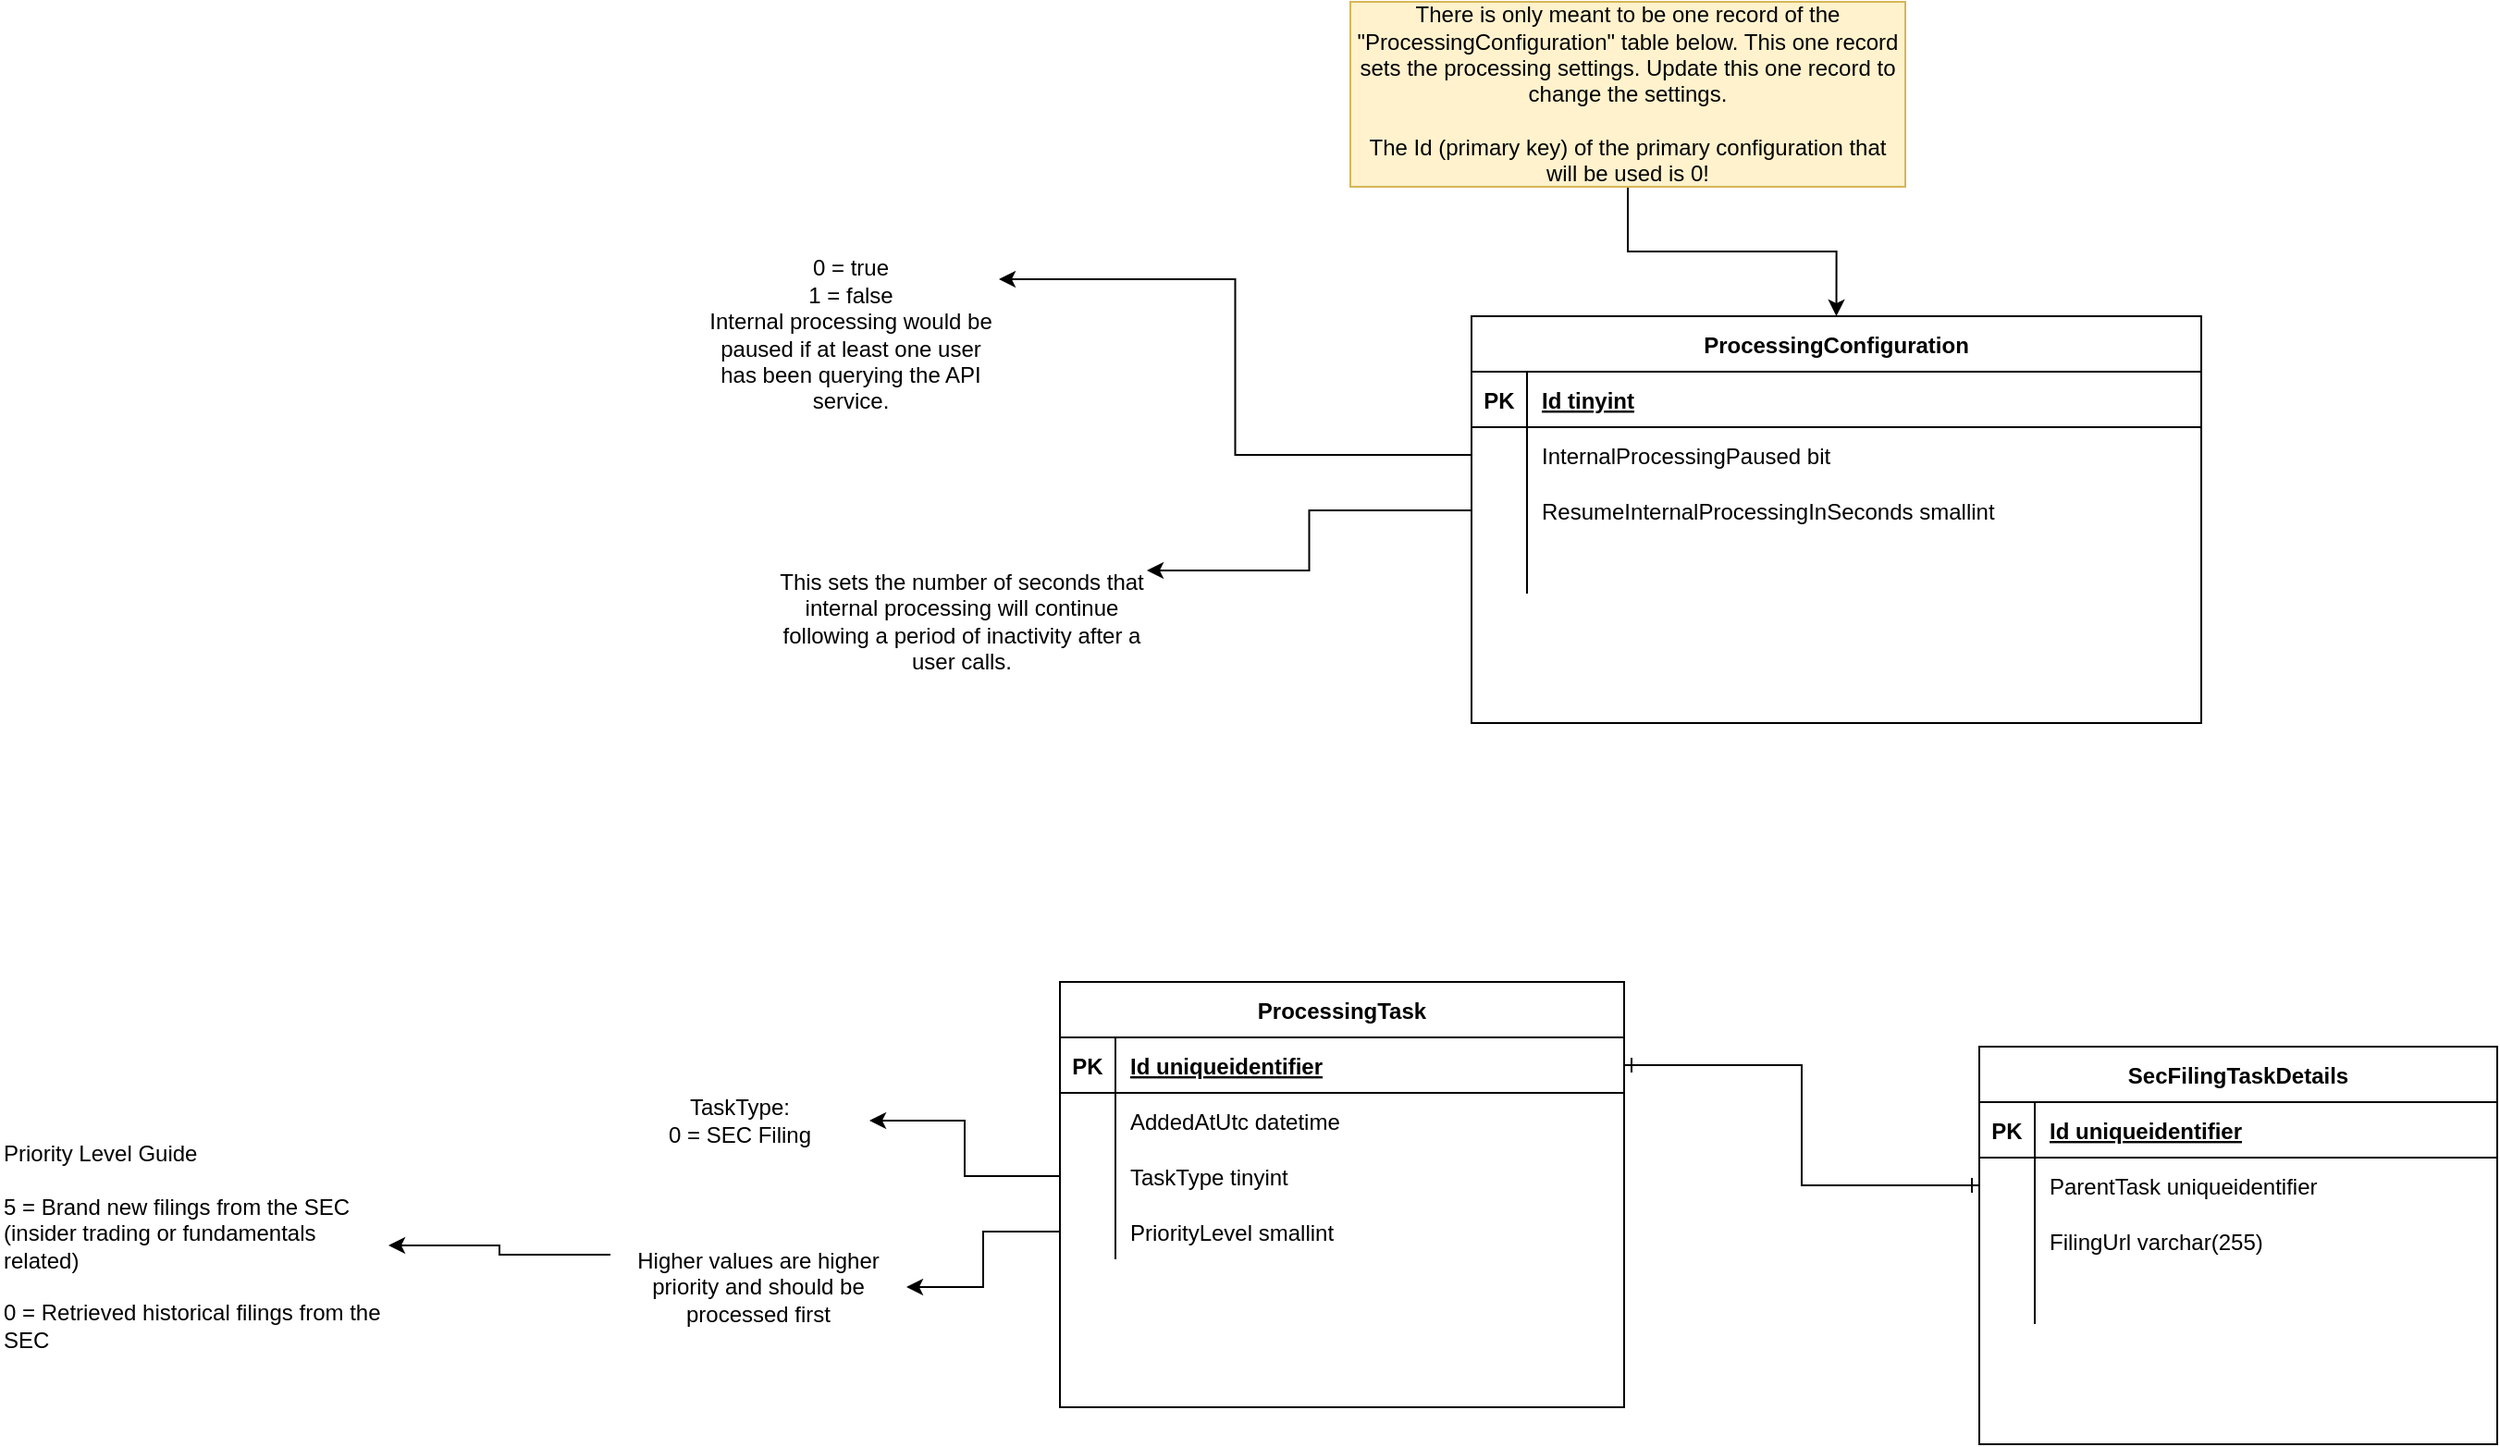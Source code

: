 <mxfile version="14.7.6" type="device"><diagram id="chCrNx0id62vPnrjSGK8" name="Processing"><mxGraphModel dx="1952" dy="1714" grid="1" gridSize="10" guides="1" tooltips="1" connect="1" arrows="1" fold="1" page="1" pageScale="1" pageWidth="850" pageHeight="1100" math="0" shadow="0"><root><mxCell id="0"/><mxCell id="1" parent="0"/><mxCell id="JX-lbbVhDs74iI9ARO3D-1" value="ProcessingTask" style="shape=table;startSize=30;container=1;collapsible=1;childLayout=tableLayout;fixedRows=1;rowLines=0;fontStyle=1;align=center;resizeLast=1;" parent="1" vertex="1"><mxGeometry x="273" y="180" width="305" height="230" as="geometry"/></mxCell><mxCell id="JX-lbbVhDs74iI9ARO3D-2" value="" style="shape=partialRectangle;collapsible=0;dropTarget=0;pointerEvents=0;fillColor=none;top=0;left=0;bottom=1;right=0;points=[[0,0.5],[1,0.5]];portConstraint=eastwest;" parent="JX-lbbVhDs74iI9ARO3D-1" vertex="1"><mxGeometry y="30" width="305" height="30" as="geometry"/></mxCell><mxCell id="JX-lbbVhDs74iI9ARO3D-3" value="PK" style="shape=partialRectangle;connectable=0;fillColor=none;top=0;left=0;bottom=0;right=0;fontStyle=1;overflow=hidden;" parent="JX-lbbVhDs74iI9ARO3D-2" vertex="1"><mxGeometry width="30" height="30" as="geometry"/></mxCell><mxCell id="JX-lbbVhDs74iI9ARO3D-4" value="Id uniqueidentifier" style="shape=partialRectangle;connectable=0;fillColor=none;top=0;left=0;bottom=0;right=0;align=left;spacingLeft=6;fontStyle=5;overflow=hidden;" parent="JX-lbbVhDs74iI9ARO3D-2" vertex="1"><mxGeometry x="30" width="275" height="30" as="geometry"/></mxCell><mxCell id="JX-lbbVhDs74iI9ARO3D-5" value="" style="shape=partialRectangle;collapsible=0;dropTarget=0;pointerEvents=0;fillColor=none;top=0;left=0;bottom=0;right=0;points=[[0,0.5],[1,0.5]];portConstraint=eastwest;" parent="JX-lbbVhDs74iI9ARO3D-1" vertex="1"><mxGeometry y="60" width="305" height="30" as="geometry"/></mxCell><mxCell id="JX-lbbVhDs74iI9ARO3D-6" value="" style="shape=partialRectangle;connectable=0;fillColor=none;top=0;left=0;bottom=0;right=0;editable=1;overflow=hidden;" parent="JX-lbbVhDs74iI9ARO3D-5" vertex="1"><mxGeometry width="30" height="30" as="geometry"/></mxCell><mxCell id="JX-lbbVhDs74iI9ARO3D-7" value="AddedAtUtc datetime" style="shape=partialRectangle;connectable=0;fillColor=none;top=0;left=0;bottom=0;right=0;align=left;spacingLeft=6;overflow=hidden;" parent="JX-lbbVhDs74iI9ARO3D-5" vertex="1"><mxGeometry x="30" width="275" height="30" as="geometry"/></mxCell><mxCell id="JX-lbbVhDs74iI9ARO3D-8" value="" style="shape=partialRectangle;collapsible=0;dropTarget=0;pointerEvents=0;fillColor=none;top=0;left=0;bottom=0;right=0;points=[[0,0.5],[1,0.5]];portConstraint=eastwest;" parent="JX-lbbVhDs74iI9ARO3D-1" vertex="1"><mxGeometry y="90" width="305" height="30" as="geometry"/></mxCell><mxCell id="JX-lbbVhDs74iI9ARO3D-9" value="" style="shape=partialRectangle;connectable=0;fillColor=none;top=0;left=0;bottom=0;right=0;editable=1;overflow=hidden;" parent="JX-lbbVhDs74iI9ARO3D-8" vertex="1"><mxGeometry width="30" height="30" as="geometry"/></mxCell><mxCell id="JX-lbbVhDs74iI9ARO3D-10" value="TaskType tinyint" style="shape=partialRectangle;connectable=0;fillColor=none;top=0;left=0;bottom=0;right=0;align=left;spacingLeft=6;overflow=hidden;" parent="JX-lbbVhDs74iI9ARO3D-8" vertex="1"><mxGeometry x="30" width="275" height="30" as="geometry"/></mxCell><mxCell id="JX-lbbVhDs74iI9ARO3D-11" value="" style="shape=partialRectangle;collapsible=0;dropTarget=0;pointerEvents=0;fillColor=none;top=0;left=0;bottom=0;right=0;points=[[0,0.5],[1,0.5]];portConstraint=eastwest;" parent="JX-lbbVhDs74iI9ARO3D-1" vertex="1"><mxGeometry y="120" width="305" height="30" as="geometry"/></mxCell><mxCell id="JX-lbbVhDs74iI9ARO3D-12" value="" style="shape=partialRectangle;connectable=0;fillColor=none;top=0;left=0;bottom=0;right=0;editable=1;overflow=hidden;" parent="JX-lbbVhDs74iI9ARO3D-11" vertex="1"><mxGeometry width="30" height="30" as="geometry"/></mxCell><mxCell id="JX-lbbVhDs74iI9ARO3D-13" value="PriorityLevel smallint" style="shape=partialRectangle;connectable=0;fillColor=none;top=0;left=0;bottom=0;right=0;align=left;spacingLeft=6;overflow=hidden;" parent="JX-lbbVhDs74iI9ARO3D-11" vertex="1"><mxGeometry x="30" width="275" height="30" as="geometry"/></mxCell><mxCell id="JX-lbbVhDs74iI9ARO3D-14" value="TaskType:&lt;br&gt;0 = SEC Filing" style="text;html=1;strokeColor=none;fillColor=none;align=center;verticalAlign=middle;whiteSpace=wrap;rounded=0;" parent="1" vertex="1"><mxGeometry x="30" y="220" width="140" height="70" as="geometry"/></mxCell><mxCell id="JX-lbbVhDs74iI9ARO3D-15" style="edgeStyle=orthogonalEdgeStyle;rounded=0;orthogonalLoop=1;jettySize=auto;html=1;exitX=0;exitY=0.5;exitDx=0;exitDy=0;entryX=1;entryY=0.5;entryDx=0;entryDy=0;" parent="1" source="JX-lbbVhDs74iI9ARO3D-8" target="JX-lbbVhDs74iI9ARO3D-14" edge="1"><mxGeometry relative="1" as="geometry"/></mxCell><mxCell id="JX-lbbVhDs74iI9ARO3D-16" value="SecFilingTaskDetails" style="shape=table;startSize=30;container=1;collapsible=1;childLayout=tableLayout;fixedRows=1;rowLines=0;fontStyle=1;align=center;resizeLast=1;" parent="1" vertex="1"><mxGeometry x="770" y="215" width="280" height="215" as="geometry"/></mxCell><mxCell id="JX-lbbVhDs74iI9ARO3D-17" value="" style="shape=partialRectangle;collapsible=0;dropTarget=0;pointerEvents=0;fillColor=none;top=0;left=0;bottom=1;right=0;points=[[0,0.5],[1,0.5]];portConstraint=eastwest;" parent="JX-lbbVhDs74iI9ARO3D-16" vertex="1"><mxGeometry y="30" width="280" height="30" as="geometry"/></mxCell><mxCell id="JX-lbbVhDs74iI9ARO3D-18" value="PK" style="shape=partialRectangle;connectable=0;fillColor=none;top=0;left=0;bottom=0;right=0;fontStyle=1;overflow=hidden;" parent="JX-lbbVhDs74iI9ARO3D-17" vertex="1"><mxGeometry width="30" height="30" as="geometry"/></mxCell><mxCell id="JX-lbbVhDs74iI9ARO3D-19" value="Id uniqueidentifier" style="shape=partialRectangle;connectable=0;fillColor=none;top=0;left=0;bottom=0;right=0;align=left;spacingLeft=6;fontStyle=5;overflow=hidden;" parent="JX-lbbVhDs74iI9ARO3D-17" vertex="1"><mxGeometry x="30" width="250" height="30" as="geometry"/></mxCell><mxCell id="JX-lbbVhDs74iI9ARO3D-20" value="" style="shape=partialRectangle;collapsible=0;dropTarget=0;pointerEvents=0;fillColor=none;top=0;left=0;bottom=0;right=0;points=[[0,0.5],[1,0.5]];portConstraint=eastwest;" parent="JX-lbbVhDs74iI9ARO3D-16" vertex="1"><mxGeometry y="60" width="280" height="30" as="geometry"/></mxCell><mxCell id="JX-lbbVhDs74iI9ARO3D-21" value="" style="shape=partialRectangle;connectable=0;fillColor=none;top=0;left=0;bottom=0;right=0;editable=1;overflow=hidden;" parent="JX-lbbVhDs74iI9ARO3D-20" vertex="1"><mxGeometry width="30" height="30" as="geometry"/></mxCell><mxCell id="JX-lbbVhDs74iI9ARO3D-22" value="ParentTask uniqueidentifier" style="shape=partialRectangle;connectable=0;fillColor=none;top=0;left=0;bottom=0;right=0;align=left;spacingLeft=6;overflow=hidden;" parent="JX-lbbVhDs74iI9ARO3D-20" vertex="1"><mxGeometry x="30" width="250" height="30" as="geometry"/></mxCell><mxCell id="JX-lbbVhDs74iI9ARO3D-23" value="" style="shape=partialRectangle;collapsible=0;dropTarget=0;pointerEvents=0;fillColor=none;top=0;left=0;bottom=0;right=0;points=[[0,0.5],[1,0.5]];portConstraint=eastwest;" parent="JX-lbbVhDs74iI9ARO3D-16" vertex="1"><mxGeometry y="90" width="280" height="30" as="geometry"/></mxCell><mxCell id="JX-lbbVhDs74iI9ARO3D-24" value="" style="shape=partialRectangle;connectable=0;fillColor=none;top=0;left=0;bottom=0;right=0;editable=1;overflow=hidden;" parent="JX-lbbVhDs74iI9ARO3D-23" vertex="1"><mxGeometry width="30" height="30" as="geometry"/></mxCell><mxCell id="JX-lbbVhDs74iI9ARO3D-25" value="FilingUrl varchar(255)" style="shape=partialRectangle;connectable=0;fillColor=none;top=0;left=0;bottom=0;right=0;align=left;spacingLeft=6;overflow=hidden;" parent="JX-lbbVhDs74iI9ARO3D-23" vertex="1"><mxGeometry x="30" width="250" height="30" as="geometry"/></mxCell><mxCell id="JX-lbbVhDs74iI9ARO3D-26" value="" style="shape=partialRectangle;collapsible=0;dropTarget=0;pointerEvents=0;fillColor=none;top=0;left=0;bottom=0;right=0;points=[[0,0.5],[1,0.5]];portConstraint=eastwest;" parent="JX-lbbVhDs74iI9ARO3D-16" vertex="1"><mxGeometry y="120" width="280" height="30" as="geometry"/></mxCell><mxCell id="JX-lbbVhDs74iI9ARO3D-27" value="" style="shape=partialRectangle;connectable=0;fillColor=none;top=0;left=0;bottom=0;right=0;editable=1;overflow=hidden;" parent="JX-lbbVhDs74iI9ARO3D-26" vertex="1"><mxGeometry width="30" height="30" as="geometry"/></mxCell><mxCell id="JX-lbbVhDs74iI9ARO3D-28" value="" style="shape=partialRectangle;connectable=0;fillColor=none;top=0;left=0;bottom=0;right=0;align=left;spacingLeft=6;overflow=hidden;" parent="JX-lbbVhDs74iI9ARO3D-26" vertex="1"><mxGeometry x="30" width="250" height="30" as="geometry"/></mxCell><mxCell id="O-Zg7cDEJFuEonpi_grE-2" style="edgeStyle=orthogonalEdgeStyle;rounded=0;orthogonalLoop=1;jettySize=auto;html=1;exitX=0;exitY=0.25;exitDx=0;exitDy=0;entryX=1;entryY=0.5;entryDx=0;entryDy=0;" edge="1" parent="1" source="JX-lbbVhDs74iI9ARO3D-29" target="O-Zg7cDEJFuEonpi_grE-1"><mxGeometry relative="1" as="geometry"/></mxCell><mxCell id="JX-lbbVhDs74iI9ARO3D-29" value="Higher values are higher priority and should be processed first" style="text;html=1;strokeColor=none;fillColor=none;align=center;verticalAlign=middle;whiteSpace=wrap;rounded=0;" parent="1" vertex="1"><mxGeometry x="30" y="310" width="160" height="70" as="geometry"/></mxCell><mxCell id="JX-lbbVhDs74iI9ARO3D-30" style="edgeStyle=orthogonalEdgeStyle;rounded=0;orthogonalLoop=1;jettySize=auto;html=1;exitX=0;exitY=0.5;exitDx=0;exitDy=0;entryX=1;entryY=0.5;entryDx=0;entryDy=0;" parent="1" source="JX-lbbVhDs74iI9ARO3D-11" target="JX-lbbVhDs74iI9ARO3D-29" edge="1"><mxGeometry relative="1" as="geometry"/></mxCell><mxCell id="JX-lbbVhDs74iI9ARO3D-31" style="edgeStyle=orthogonalEdgeStyle;rounded=0;orthogonalLoop=1;jettySize=auto;html=1;exitX=0;exitY=0.5;exitDx=0;exitDy=0;entryX=1;entryY=0.5;entryDx=0;entryDy=0;endArrow=ERone;endFill=0;startArrow=ERone;startFill=0;" parent="1" source="JX-lbbVhDs74iI9ARO3D-20" target="JX-lbbVhDs74iI9ARO3D-2" edge="1"><mxGeometry relative="1" as="geometry"/></mxCell><mxCell id="JX-lbbVhDs74iI9ARO3D-33" value="ProcessingConfiguration" style="shape=table;startSize=30;container=1;collapsible=1;childLayout=tableLayout;fixedRows=1;rowLines=0;fontStyle=1;align=center;resizeLast=1;" parent="1" vertex="1"><mxGeometry x="495.5" y="-180" width="394.5" height="220" as="geometry"/></mxCell><mxCell id="JX-lbbVhDs74iI9ARO3D-34" value="" style="shape=partialRectangle;collapsible=0;dropTarget=0;pointerEvents=0;fillColor=none;top=0;left=0;bottom=1;right=0;points=[[0,0.5],[1,0.5]];portConstraint=eastwest;" parent="JX-lbbVhDs74iI9ARO3D-33" vertex="1"><mxGeometry y="30" width="394.5" height="30" as="geometry"/></mxCell><mxCell id="JX-lbbVhDs74iI9ARO3D-35" value="PK" style="shape=partialRectangle;connectable=0;fillColor=none;top=0;left=0;bottom=0;right=0;fontStyle=1;overflow=hidden;" parent="JX-lbbVhDs74iI9ARO3D-34" vertex="1"><mxGeometry width="30" height="30" as="geometry"/></mxCell><mxCell id="JX-lbbVhDs74iI9ARO3D-36" value="Id tinyint" style="shape=partialRectangle;connectable=0;fillColor=none;top=0;left=0;bottom=0;right=0;align=left;spacingLeft=6;fontStyle=5;overflow=hidden;" parent="JX-lbbVhDs74iI9ARO3D-34" vertex="1"><mxGeometry x="30" width="364.5" height="30" as="geometry"/></mxCell><mxCell id="JX-lbbVhDs74iI9ARO3D-37" value="" style="shape=partialRectangle;collapsible=0;dropTarget=0;pointerEvents=0;fillColor=none;top=0;left=0;bottom=0;right=0;points=[[0,0.5],[1,0.5]];portConstraint=eastwest;" parent="JX-lbbVhDs74iI9ARO3D-33" vertex="1"><mxGeometry y="60" width="394.5" height="30" as="geometry"/></mxCell><mxCell id="JX-lbbVhDs74iI9ARO3D-38" value="" style="shape=partialRectangle;connectable=0;fillColor=none;top=0;left=0;bottom=0;right=0;editable=1;overflow=hidden;" parent="JX-lbbVhDs74iI9ARO3D-37" vertex="1"><mxGeometry width="30" height="30" as="geometry"/></mxCell><mxCell id="JX-lbbVhDs74iI9ARO3D-39" value="InternalProcessingPaused bit" style="shape=partialRectangle;connectable=0;fillColor=none;top=0;left=0;bottom=0;right=0;align=left;spacingLeft=6;overflow=hidden;" parent="JX-lbbVhDs74iI9ARO3D-37" vertex="1"><mxGeometry x="30" width="364.5" height="30" as="geometry"/></mxCell><mxCell id="JX-lbbVhDs74iI9ARO3D-40" value="" style="shape=partialRectangle;collapsible=0;dropTarget=0;pointerEvents=0;fillColor=none;top=0;left=0;bottom=0;right=0;points=[[0,0.5],[1,0.5]];portConstraint=eastwest;" parent="JX-lbbVhDs74iI9ARO3D-33" vertex="1"><mxGeometry y="90" width="394.5" height="30" as="geometry"/></mxCell><mxCell id="JX-lbbVhDs74iI9ARO3D-41" value="" style="shape=partialRectangle;connectable=0;fillColor=none;top=0;left=0;bottom=0;right=0;editable=1;overflow=hidden;" parent="JX-lbbVhDs74iI9ARO3D-40" vertex="1"><mxGeometry width="30" height="30" as="geometry"/></mxCell><mxCell id="JX-lbbVhDs74iI9ARO3D-42" value="ResumeInternalProcessingInSeconds smallint" style="shape=partialRectangle;connectable=0;fillColor=none;top=0;left=0;bottom=0;right=0;align=left;spacingLeft=6;overflow=hidden;" parent="JX-lbbVhDs74iI9ARO3D-40" vertex="1"><mxGeometry x="30" width="364.5" height="30" as="geometry"/></mxCell><mxCell id="JX-lbbVhDs74iI9ARO3D-43" value="" style="shape=partialRectangle;collapsible=0;dropTarget=0;pointerEvents=0;fillColor=none;top=0;left=0;bottom=0;right=0;points=[[0,0.5],[1,0.5]];portConstraint=eastwest;" parent="JX-lbbVhDs74iI9ARO3D-33" vertex="1"><mxGeometry y="120" width="394.5" height="30" as="geometry"/></mxCell><mxCell id="JX-lbbVhDs74iI9ARO3D-44" value="" style="shape=partialRectangle;connectable=0;fillColor=none;top=0;left=0;bottom=0;right=0;editable=1;overflow=hidden;" parent="JX-lbbVhDs74iI9ARO3D-43" vertex="1"><mxGeometry width="30" height="30" as="geometry"/></mxCell><mxCell id="JX-lbbVhDs74iI9ARO3D-45" value="" style="shape=partialRectangle;connectable=0;fillColor=none;top=0;left=0;bottom=0;right=0;align=left;spacingLeft=6;overflow=hidden;" parent="JX-lbbVhDs74iI9ARO3D-43" vertex="1"><mxGeometry x="30" width="364.5" height="30" as="geometry"/></mxCell><mxCell id="JX-lbbVhDs74iI9ARO3D-46" value="0 = true&lt;br&gt;1 = false&lt;br&gt;Internal processing would be paused if at least one user has been querying the API service." style="text;html=1;strokeColor=none;fillColor=none;align=center;verticalAlign=middle;whiteSpace=wrap;rounded=0;" parent="1" vertex="1"><mxGeometry x="80" y="-230" width="160" height="120" as="geometry"/></mxCell><mxCell id="JX-lbbVhDs74iI9ARO3D-47" style="edgeStyle=orthogonalEdgeStyle;rounded=0;orthogonalLoop=1;jettySize=auto;html=1;exitX=0;exitY=0.5;exitDx=0;exitDy=0;entryX=1;entryY=0.25;entryDx=0;entryDy=0;startArrow=none;startFill=0;endArrow=classic;endFill=1;" parent="1" source="JX-lbbVhDs74iI9ARO3D-37" target="JX-lbbVhDs74iI9ARO3D-46" edge="1"><mxGeometry relative="1" as="geometry"/></mxCell><mxCell id="JX-lbbVhDs74iI9ARO3D-48" value="This sets the number of seconds that internal processing will continue following a period of inactivity after a user calls." style="text;html=1;strokeColor=none;fillColor=none;align=center;verticalAlign=middle;whiteSpace=wrap;rounded=0;" parent="1" vertex="1"><mxGeometry x="120" y="-70" width="200" height="110" as="geometry"/></mxCell><mxCell id="JX-lbbVhDs74iI9ARO3D-49" style="edgeStyle=orthogonalEdgeStyle;rounded=0;orthogonalLoop=1;jettySize=auto;html=1;exitX=0;exitY=0.5;exitDx=0;exitDy=0;entryX=1;entryY=0.25;entryDx=0;entryDy=0;startArrow=none;startFill=0;endArrow=classic;endFill=1;" parent="1" source="JX-lbbVhDs74iI9ARO3D-40" target="JX-lbbVhDs74iI9ARO3D-48" edge="1"><mxGeometry relative="1" as="geometry"/></mxCell><mxCell id="JX-lbbVhDs74iI9ARO3D-51" style="edgeStyle=orthogonalEdgeStyle;rounded=0;orthogonalLoop=1;jettySize=auto;html=1;exitX=0.5;exitY=1;exitDx=0;exitDy=0;entryX=0.5;entryY=0;entryDx=0;entryDy=0;startArrow=none;startFill=0;endArrow=classic;endFill=1;" parent="1" source="JX-lbbVhDs74iI9ARO3D-50" target="JX-lbbVhDs74iI9ARO3D-33" edge="1"><mxGeometry relative="1" as="geometry"/></mxCell><mxCell id="JX-lbbVhDs74iI9ARO3D-50" value="There is only meant to be one record of the &quot;ProcessingConfiguration&quot; table below. This one record sets the processing settings. Update this one record to change the settings.&lt;br&gt;&lt;br&gt;The Id (primary key) of the primary configuration that will be used is 0!" style="text;html=1;strokeColor=#d6b656;fillColor=#fff2cc;align=center;verticalAlign=middle;whiteSpace=wrap;rounded=0;" parent="1" vertex="1"><mxGeometry x="430" y="-350" width="300" height="100" as="geometry"/></mxCell><mxCell id="O-Zg7cDEJFuEonpi_grE-1" value="Priority Level Guide&lt;br&gt;&lt;br&gt;5 = Brand new filings from the SEC (insider trading or fundamentals related)&lt;br&gt;&lt;br&gt;0 = Retrieved historical filings from the SEC" style="text;html=1;strokeColor=none;fillColor=none;align=left;verticalAlign=middle;whiteSpace=wrap;rounded=0;" vertex="1" parent="1"><mxGeometry x="-300" y="242.5" width="210" height="160" as="geometry"/></mxCell></root></mxGraphModel></diagram></mxfile>